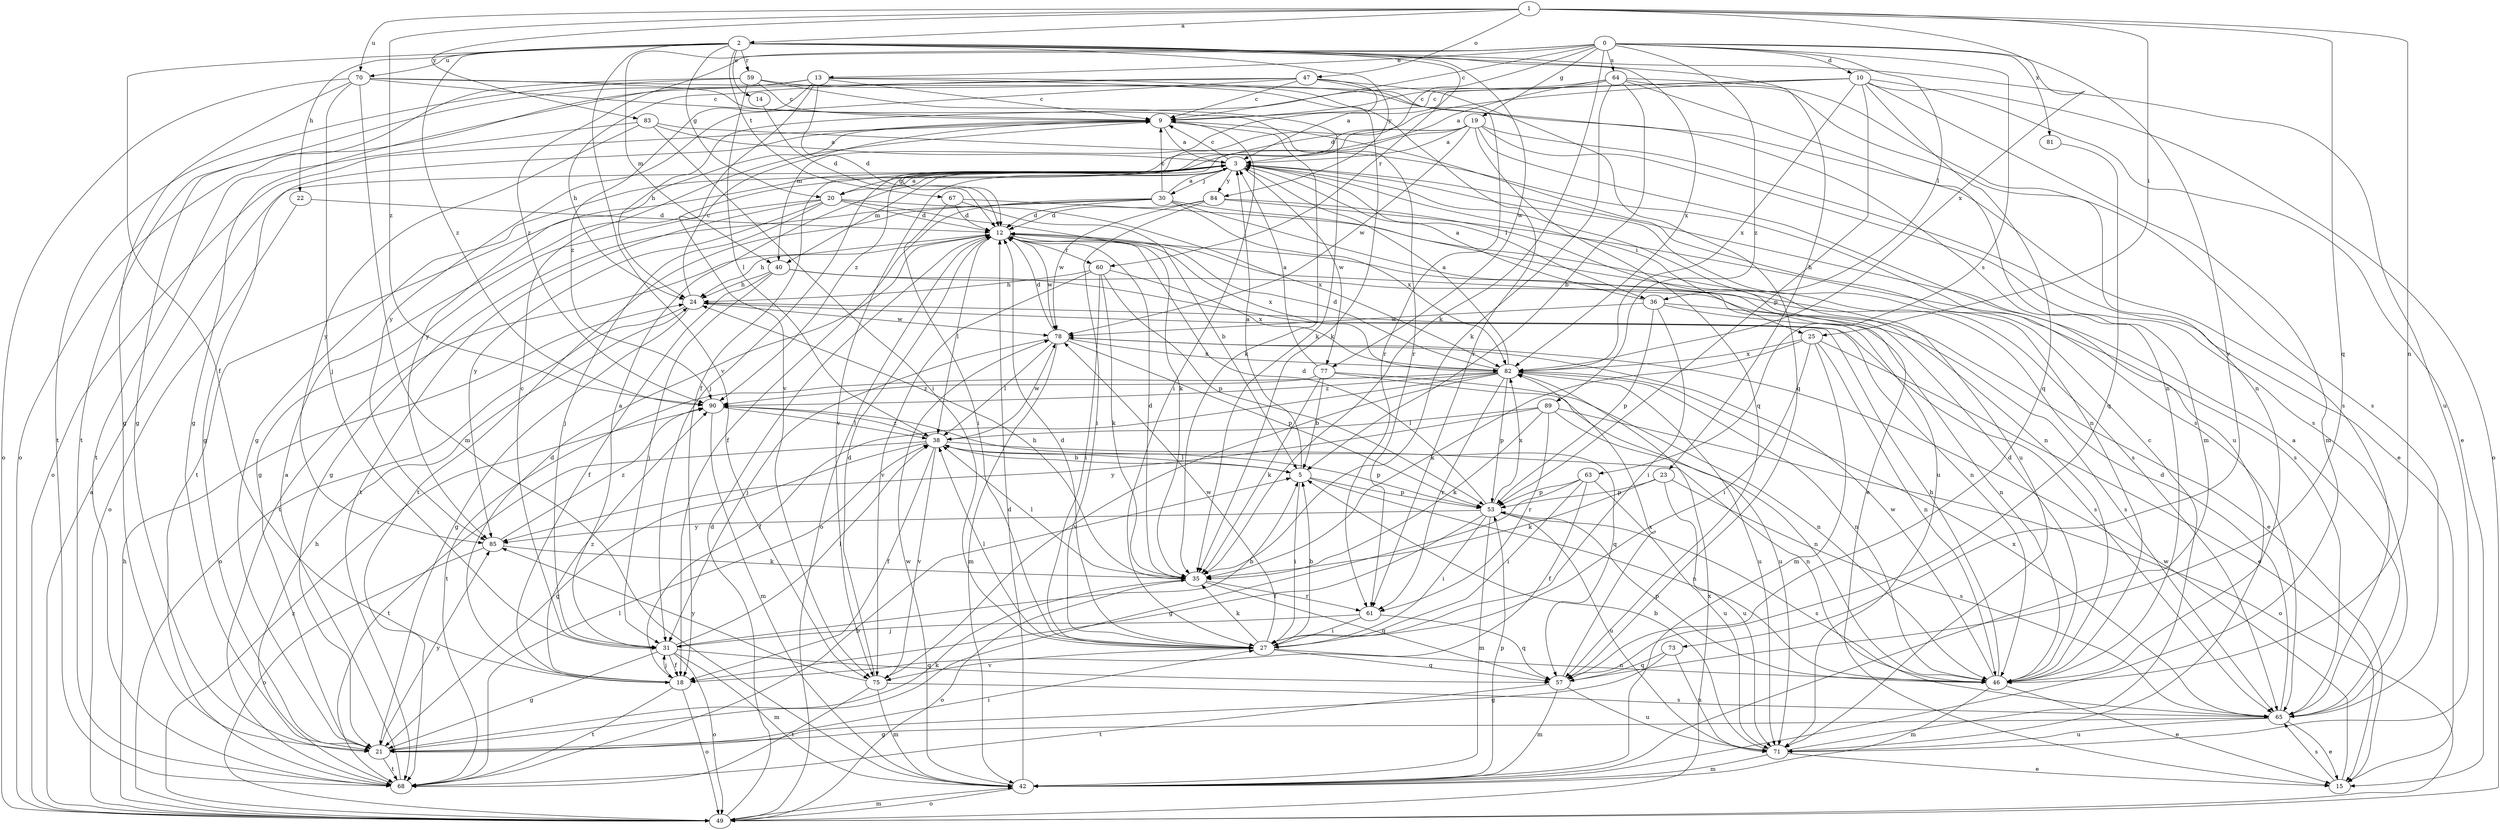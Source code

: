 strict digraph  {
0;
1;
2;
3;
5;
9;
10;
12;
13;
14;
15;
18;
19;
20;
21;
22;
23;
24;
25;
27;
30;
31;
35;
36;
38;
40;
42;
46;
47;
49;
53;
57;
59;
60;
61;
63;
64;
65;
67;
68;
70;
71;
73;
75;
77;
78;
81;
82;
83;
84;
85;
89;
90;
0 -> 9  [label=c];
0 -> 10  [label=d];
0 -> 12  [label=d];
0 -> 13  [label=e];
0 -> 19  [label=g];
0 -> 35  [label=k];
0 -> 36  [label=l];
0 -> 40  [label=m];
0 -> 63  [label=s];
0 -> 64  [label=s];
0 -> 73  [label=v];
0 -> 81  [label=x];
0 -> 89  [label=z];
0 -> 90  [label=z];
1 -> 2  [label=a];
1 -> 25  [label=i];
1 -> 46  [label=n];
1 -> 47  [label=o];
1 -> 57  [label=q];
1 -> 70  [label=u];
1 -> 82  [label=x];
1 -> 83  [label=y];
1 -> 90  [label=z];
2 -> 14  [label=e];
2 -> 18  [label=f];
2 -> 20  [label=g];
2 -> 22  [label=h];
2 -> 23  [label=h];
2 -> 59  [label=r];
2 -> 60  [label=r];
2 -> 67  [label=t];
2 -> 70  [label=u];
2 -> 71  [label=u];
2 -> 75  [label=v];
2 -> 77  [label=w];
2 -> 82  [label=x];
2 -> 84  [label=y];
2 -> 90  [label=z];
3 -> 9  [label=c];
3 -> 20  [label=g];
3 -> 25  [label=i];
3 -> 30  [label=j];
3 -> 36  [label=l];
3 -> 40  [label=m];
3 -> 46  [label=n];
3 -> 68  [label=t];
3 -> 71  [label=u];
3 -> 75  [label=v];
3 -> 77  [label=w];
3 -> 84  [label=y];
5 -> 3  [label=a];
5 -> 27  [label=i];
5 -> 38  [label=l];
5 -> 46  [label=n];
5 -> 53  [label=p];
9 -> 3  [label=a];
9 -> 21  [label=g];
9 -> 27  [label=i];
9 -> 35  [label=k];
9 -> 49  [label=o];
9 -> 85  [label=y];
10 -> 9  [label=c];
10 -> 15  [label=e];
10 -> 18  [label=f];
10 -> 40  [label=m];
10 -> 42  [label=m];
10 -> 49  [label=o];
10 -> 53  [label=p];
10 -> 57  [label=q];
10 -> 82  [label=x];
12 -> 24  [label=h];
12 -> 38  [label=l];
12 -> 49  [label=o];
12 -> 60  [label=r];
12 -> 68  [label=t];
12 -> 78  [label=w];
12 -> 82  [label=x];
13 -> 9  [label=c];
13 -> 12  [label=d];
13 -> 21  [label=g];
13 -> 35  [label=k];
13 -> 61  [label=r];
13 -> 68  [label=t];
13 -> 75  [label=v];
13 -> 90  [label=z];
14 -> 12  [label=d];
15 -> 65  [label=s];
15 -> 78  [label=w];
18 -> 12  [label=d];
18 -> 31  [label=j];
18 -> 49  [label=o];
18 -> 68  [label=t];
18 -> 90  [label=z];
19 -> 3  [label=a];
19 -> 15  [label=e];
19 -> 21  [label=g];
19 -> 31  [label=j];
19 -> 57  [label=q];
19 -> 65  [label=s];
19 -> 71  [label=u];
19 -> 78  [label=w];
19 -> 90  [label=z];
20 -> 3  [label=a];
20 -> 12  [label=d];
20 -> 21  [label=g];
20 -> 31  [label=j];
20 -> 35  [label=k];
20 -> 68  [label=t];
20 -> 82  [label=x];
20 -> 85  [label=y];
21 -> 27  [label=i];
21 -> 35  [label=k];
21 -> 68  [label=t];
21 -> 85  [label=y];
22 -> 12  [label=d];
22 -> 49  [label=o];
23 -> 35  [label=k];
23 -> 53  [label=p];
23 -> 65  [label=s];
23 -> 71  [label=u];
24 -> 9  [label=c];
24 -> 21  [label=g];
24 -> 49  [label=o];
24 -> 65  [label=s];
24 -> 78  [label=w];
25 -> 15  [label=e];
25 -> 27  [label=i];
25 -> 35  [label=k];
25 -> 42  [label=m];
25 -> 46  [label=n];
25 -> 82  [label=x];
27 -> 5  [label=b];
27 -> 12  [label=d];
27 -> 35  [label=k];
27 -> 38  [label=l];
27 -> 46  [label=n];
27 -> 57  [label=q];
27 -> 75  [label=v];
27 -> 78  [label=w];
30 -> 3  [label=a];
30 -> 9  [label=c];
30 -> 12  [label=d];
30 -> 18  [label=f];
30 -> 21  [label=g];
30 -> 46  [label=n];
30 -> 68  [label=t];
30 -> 71  [label=u];
30 -> 82  [label=x];
31 -> 3  [label=a];
31 -> 5  [label=b];
31 -> 9  [label=c];
31 -> 18  [label=f];
31 -> 21  [label=g];
31 -> 38  [label=l];
31 -> 42  [label=m];
31 -> 49  [label=o];
31 -> 57  [label=q];
35 -> 12  [label=d];
35 -> 24  [label=h];
35 -> 38  [label=l];
35 -> 49  [label=o];
35 -> 57  [label=q];
35 -> 61  [label=r];
36 -> 3  [label=a];
36 -> 27  [label=i];
36 -> 46  [label=n];
36 -> 53  [label=p];
36 -> 65  [label=s];
36 -> 78  [label=w];
38 -> 5  [label=b];
38 -> 18  [label=f];
38 -> 21  [label=g];
38 -> 46  [label=n];
38 -> 53  [label=p];
38 -> 68  [label=t];
38 -> 75  [label=v];
38 -> 78  [label=w];
38 -> 90  [label=z];
40 -> 15  [label=e];
40 -> 18  [label=f];
40 -> 24  [label=h];
40 -> 31  [label=j];
40 -> 46  [label=n];
42 -> 12  [label=d];
42 -> 49  [label=o];
42 -> 53  [label=p];
42 -> 78  [label=w];
46 -> 12  [label=d];
46 -> 15  [label=e];
46 -> 24  [label=h];
46 -> 42  [label=m];
46 -> 53  [label=p];
46 -> 78  [label=w];
47 -> 3  [label=a];
47 -> 9  [label=c];
47 -> 24  [label=h];
47 -> 49  [label=o];
47 -> 57  [label=q];
47 -> 61  [label=r];
47 -> 85  [label=y];
49 -> 3  [label=a];
49 -> 12  [label=d];
49 -> 24  [label=h];
49 -> 42  [label=m];
49 -> 82  [label=x];
49 -> 90  [label=z];
53 -> 12  [label=d];
53 -> 18  [label=f];
53 -> 27  [label=i];
53 -> 42  [label=m];
53 -> 65  [label=s];
53 -> 71  [label=u];
53 -> 82  [label=x];
53 -> 85  [label=y];
57 -> 42  [label=m];
57 -> 68  [label=t];
57 -> 71  [label=u];
57 -> 82  [label=x];
59 -> 9  [label=c];
59 -> 21  [label=g];
59 -> 35  [label=k];
59 -> 38  [label=l];
59 -> 46  [label=n];
59 -> 68  [label=t];
60 -> 24  [label=h];
60 -> 27  [label=i];
60 -> 35  [label=k];
60 -> 53  [label=p];
60 -> 75  [label=v];
60 -> 82  [label=x];
61 -> 27  [label=i];
61 -> 31  [label=j];
61 -> 57  [label=q];
63 -> 18  [label=f];
63 -> 21  [label=g];
63 -> 27  [label=i];
63 -> 53  [label=p];
63 -> 71  [label=u];
64 -> 3  [label=a];
64 -> 5  [label=b];
64 -> 9  [label=c];
64 -> 24  [label=h];
64 -> 35  [label=k];
64 -> 42  [label=m];
64 -> 46  [label=n];
64 -> 65  [label=s];
65 -> 3  [label=a];
65 -> 12  [label=d];
65 -> 15  [label=e];
65 -> 21  [label=g];
65 -> 71  [label=u];
65 -> 82  [label=x];
67 -> 5  [label=b];
67 -> 12  [label=d];
67 -> 27  [label=i];
67 -> 65  [label=s];
68 -> 3  [label=a];
68 -> 5  [label=b];
68 -> 24  [label=h];
68 -> 38  [label=l];
70 -> 9  [label=c];
70 -> 21  [label=g];
70 -> 31  [label=j];
70 -> 42  [label=m];
70 -> 49  [label=o];
70 -> 61  [label=r];
70 -> 65  [label=s];
71 -> 5  [label=b];
71 -> 9  [label=c];
71 -> 15  [label=e];
71 -> 42  [label=m];
73 -> 21  [label=g];
73 -> 57  [label=q];
73 -> 71  [label=u];
75 -> 12  [label=d];
75 -> 42  [label=m];
75 -> 65  [label=s];
75 -> 68  [label=t];
75 -> 85  [label=y];
77 -> 3  [label=a];
77 -> 5  [label=b];
77 -> 35  [label=k];
77 -> 46  [label=n];
77 -> 71  [label=u];
77 -> 90  [label=z];
78 -> 12  [label=d];
78 -> 31  [label=j];
78 -> 38  [label=l];
78 -> 42  [label=m];
78 -> 53  [label=p];
78 -> 82  [label=x];
81 -> 57  [label=q];
82 -> 3  [label=a];
82 -> 12  [label=d];
82 -> 18  [label=f];
82 -> 46  [label=n];
82 -> 53  [label=p];
82 -> 61  [label=r];
82 -> 68  [label=t];
82 -> 71  [label=u];
82 -> 75  [label=v];
82 -> 90  [label=z];
83 -> 3  [label=a];
83 -> 27  [label=i];
83 -> 65  [label=s];
83 -> 68  [label=t];
83 -> 85  [label=y];
84 -> 12  [label=d];
84 -> 15  [label=e];
84 -> 27  [label=i];
84 -> 65  [label=s];
84 -> 78  [label=w];
85 -> 35  [label=k];
85 -> 49  [label=o];
85 -> 90  [label=z];
89 -> 35  [label=k];
89 -> 38  [label=l];
89 -> 46  [label=n];
89 -> 49  [label=o];
89 -> 61  [label=r];
89 -> 85  [label=y];
90 -> 38  [label=l];
90 -> 42  [label=m];
90 -> 57  [label=q];
}
